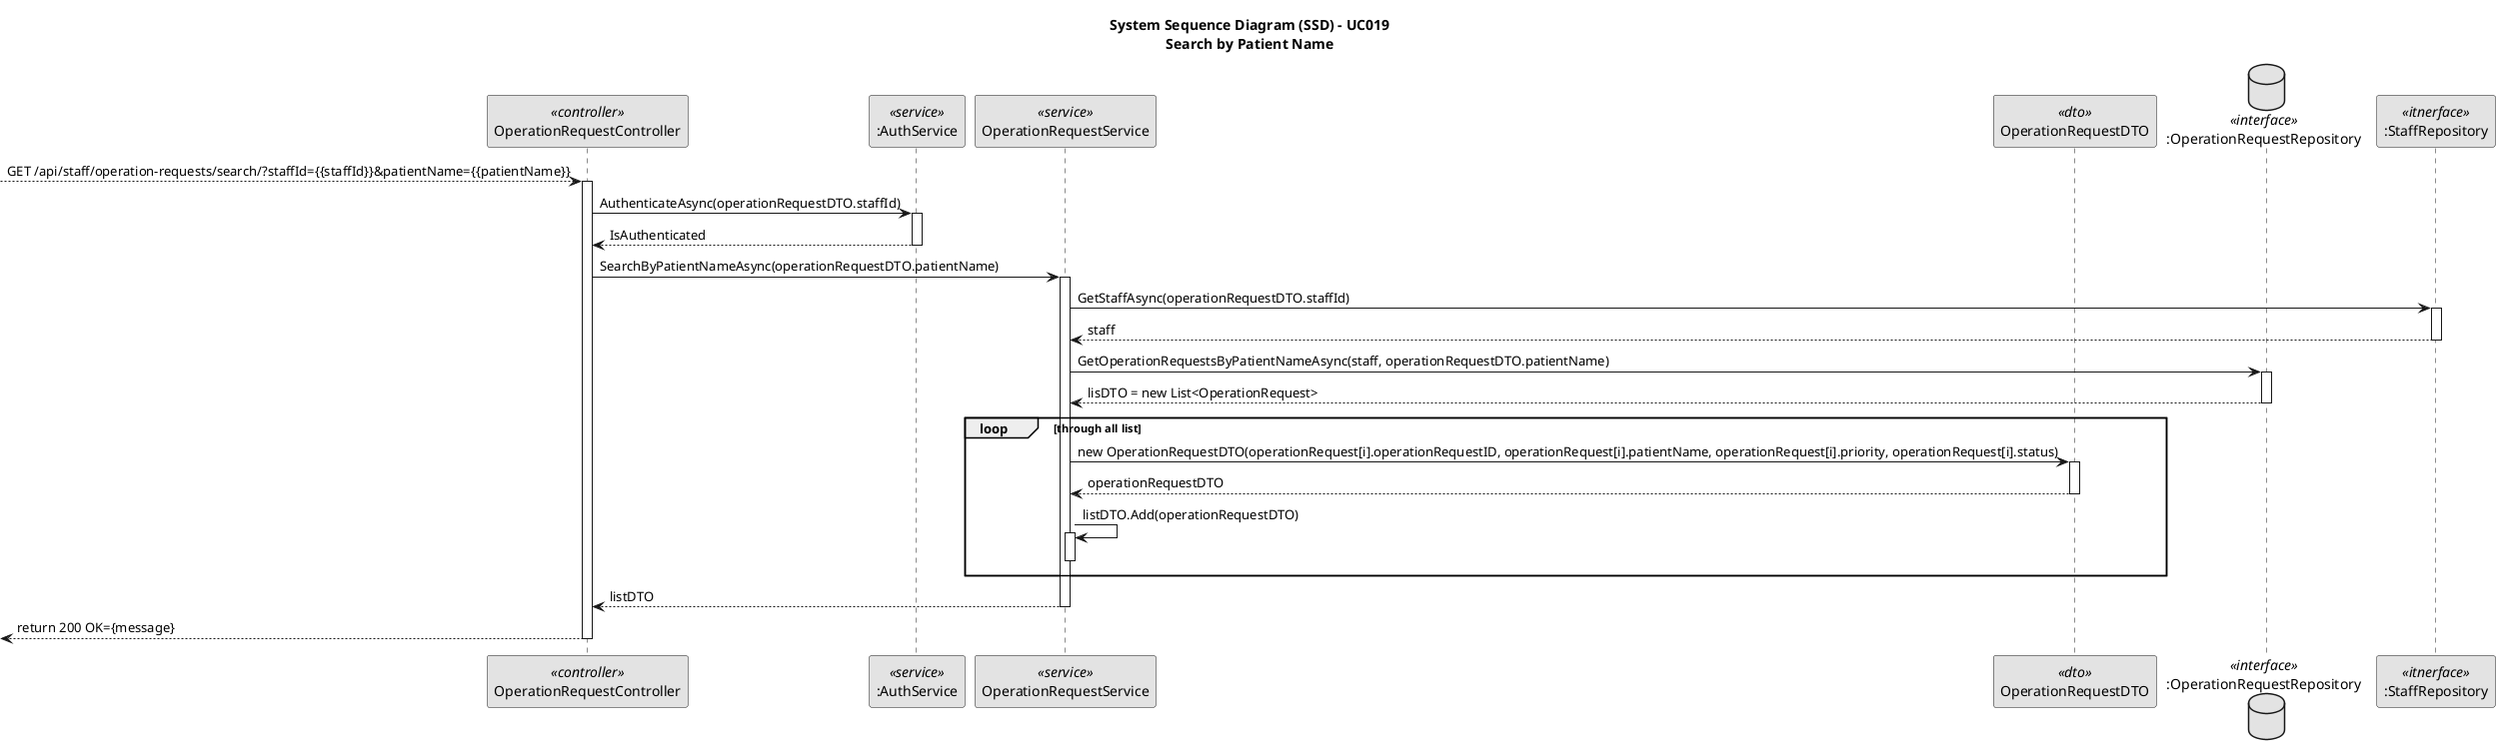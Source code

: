 @startuml "uc019-system-sequence-diagram_search-patient-name"
skinparam monochrome true
skinparam packageStyle rectangle
skinparam shadowing false

title System Sequence Diagram (SSD) - UC019\nSearch by Patient Name
participant OperationRequestController as Controller <<controller>>
participant ":AuthService" as AuthService <<service>>
participant OperationRequestService as Service <<service>>
participant OperationRequestDTO as DTO <<dto>>
database ":OperationRequestRepository" as Repository <<interface>>
participant ":StaffRepository" as StaffRepository <<itnerface>>


--> Controller: GET /api/staff/operation-requests/search/?staffId={{staffId}}&patientName={{patientName}}
activate Controller
    Controller -> AuthService: AuthenticateAsync(operationRequestDTO.staffId)
    activate AuthService
        AuthService --> Controller: IsAuthenticated
        deactivate AuthService

    Controller -> Service: SearchByPatientNameAsync(operationRequestDTO.patientName)
    activate Service 
        Service -> StaffRepository: GetStaffAsync(operationRequestDTO.staffId)
        activate StaffRepository
            StaffRepository --> Service: staff
            deactivate StaffRepository 

        Service -> Repository: GetOperationRequestsByPatientNameAsync(staff, operationRequestDTO.patientName)
        activate Repository
            Repository --> Service: lisDTO = new List<OperationRequest>
            deactivate Repository
            loop through all list
                Service -> DTO: new OperationRequestDTO(operationRequest[i].operationRequestID, operationRequest[i].patientName, operationRequest[i].priority, operationRequest[i].status)
                activate DTO
                    DTO --> Service: operationRequestDTO
                    deactivate DTO
                Service -> Service: listDTO.Add(operationRequestDTO)
                activate Service
                    deactivate Service
            end
        Service --> Controller: listDTO
        deactivate Service

    <-- Controller: return 200 OK={message} 
    deactivate Controller



@enduml